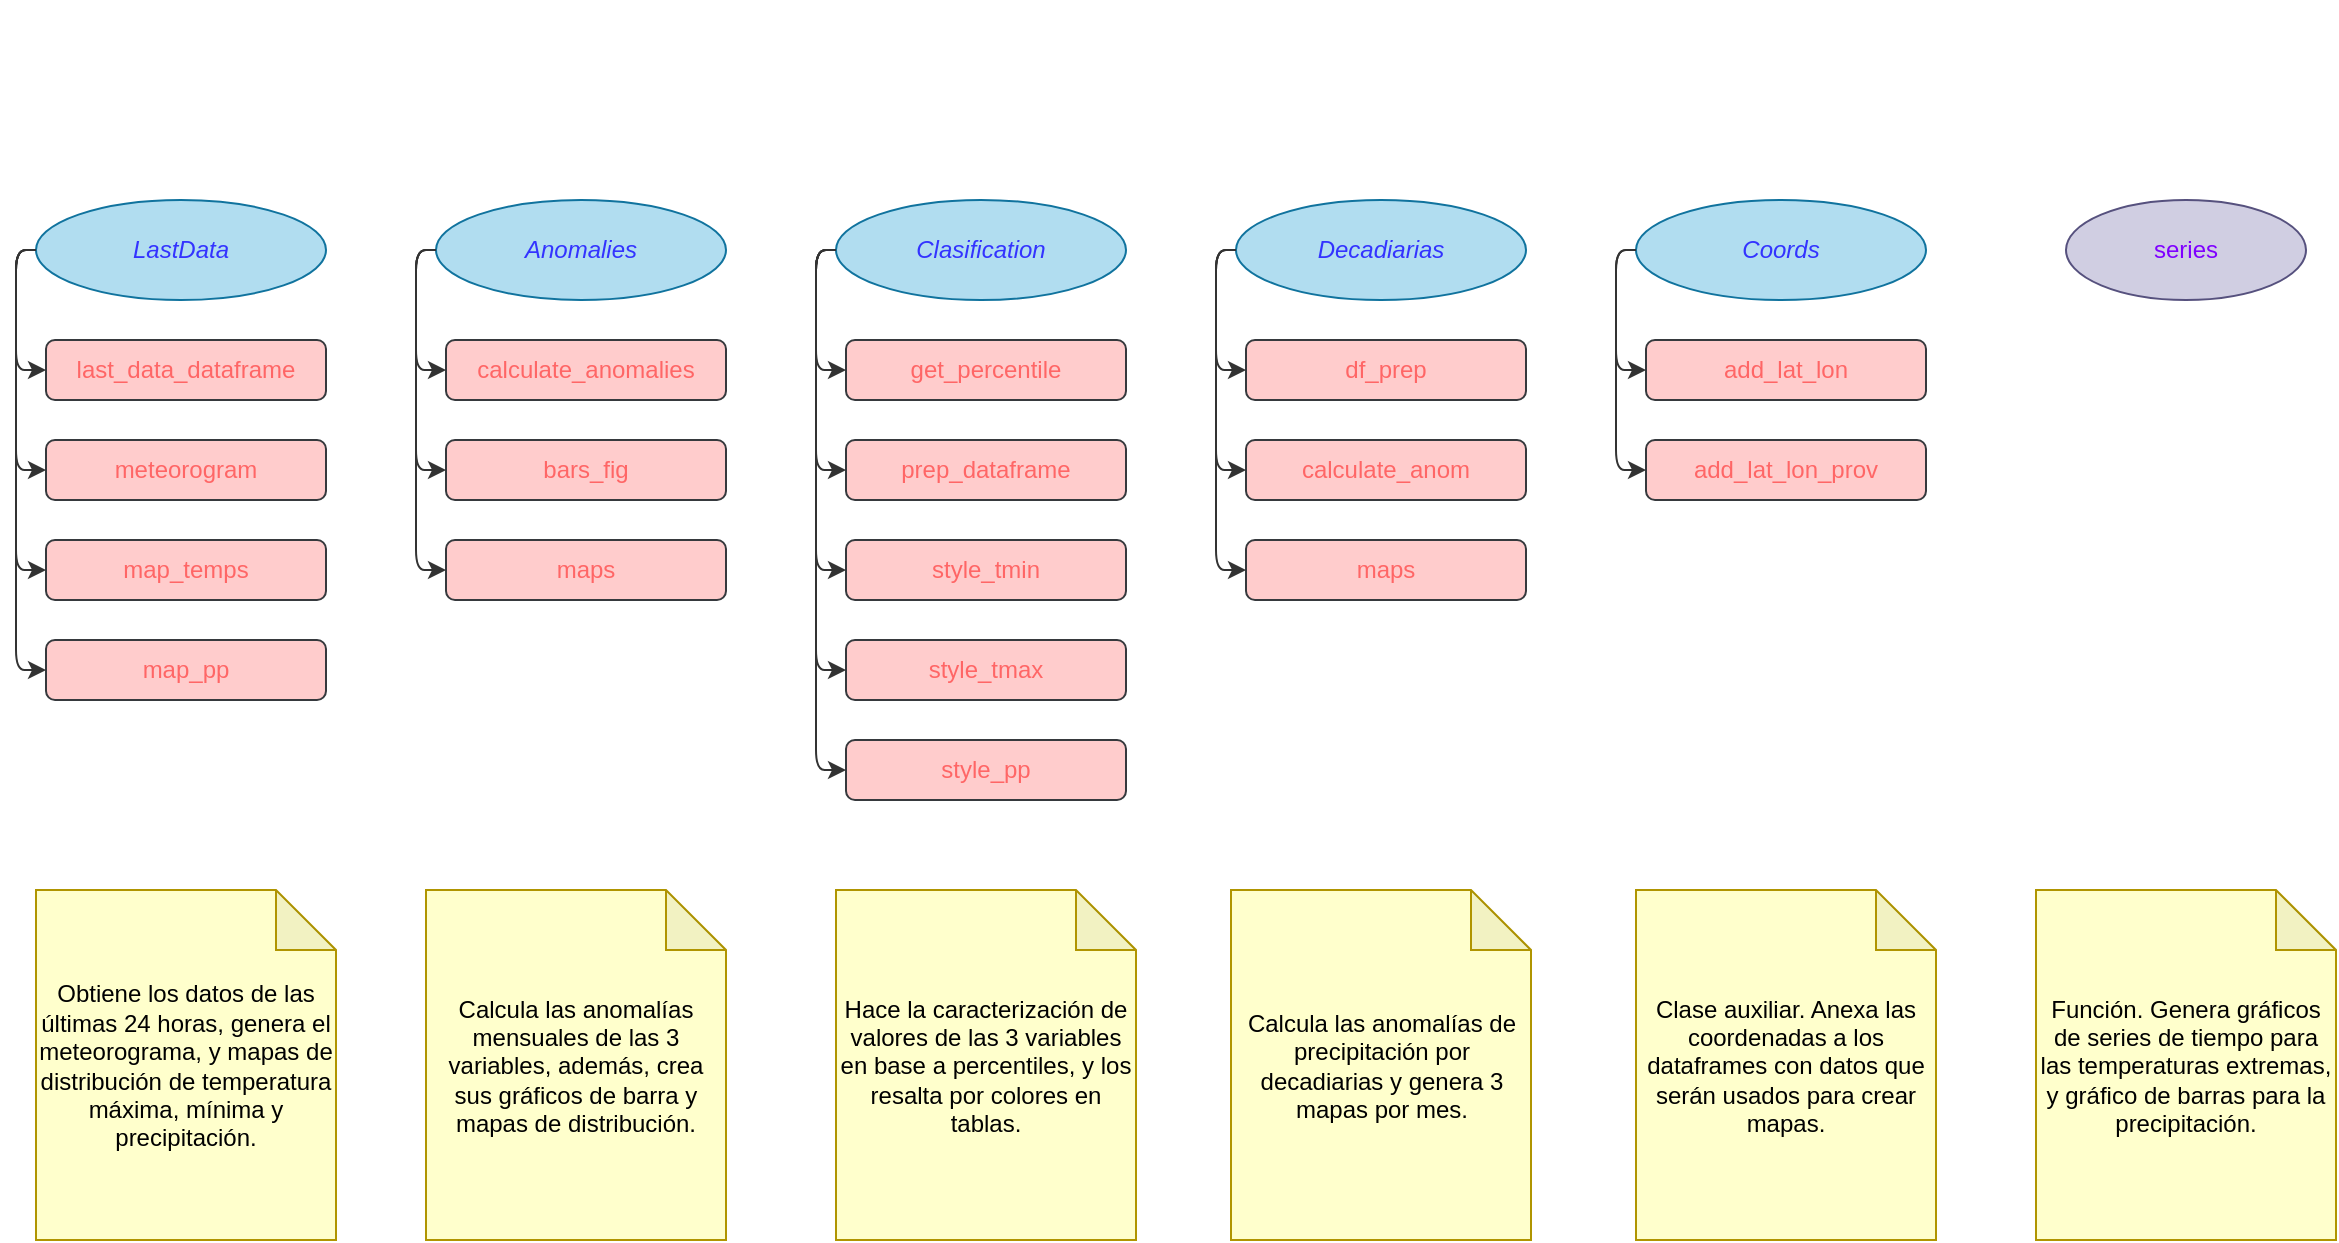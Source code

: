 <mxfile>
    <diagram id="LMcP1Wlrq45P4Tv21y-p" name="Page-1">
        <mxGraphModel dx="1202" dy="759" grid="1" gridSize="10" guides="1" tooltips="1" connect="1" arrows="1" fold="1" page="1" pageScale="1" pageWidth="1100" pageHeight="850" background="#ffffff" math="0" shadow="0">
            <root>
                <mxCell id="0"/>
                <mxCell id="1" parent="0"/>
                <mxCell id="89" value="" style="group;movable=0;resizable=0;rotatable=0;deletable=0;editable=0;connectable=0;" parent="1" vertex="1" connectable="0">
                    <mxGeometry x="310" y="40" width="600" height="470" as="geometry"/>
                </mxCell>
                <mxCell id="99" value="" style="group" parent="1" vertex="1" connectable="0">
                    <mxGeometry x="110" y="140" width="145" height="250" as="geometry"/>
                </mxCell>
                <mxCell id="90" value="&lt;i style=&quot;&quot;&gt;&lt;font color=&quot;#3333ff&quot;&gt;LastData&lt;/font&gt;&lt;/i&gt;" style="ellipse;whiteSpace=wrap;html=1;fillColor=#b1ddf0;strokeColor=#10739e;" parent="99" vertex="1">
                    <mxGeometry width="145" height="50" as="geometry"/>
                </mxCell>
                <mxCell id="91" value="&lt;font color=&quot;#ff6666&quot;&gt;last_data_dataframe&lt;/font&gt;" style="rounded=1;whiteSpace=wrap;html=1;fillStyle=solid;fillColor=#ffcccc;strokeColor=#36393d;" parent="99" vertex="1">
                    <mxGeometry x="5" y="70" width="140" height="30" as="geometry"/>
                </mxCell>
                <mxCell id="98" style="edgeStyle=orthogonalEdgeStyle;html=1;exitX=0;exitY=0.5;exitDx=0;exitDy=0;entryX=0;entryY=0.5;entryDx=0;entryDy=0;strokeColor=#333333;" parent="99" source="90" target="91" edge="1">
                    <mxGeometry relative="1" as="geometry"/>
                </mxCell>
                <mxCell id="92" value="&lt;font color=&quot;#ff6666&quot;&gt;meteorogram&lt;/font&gt;" style="rounded=1;whiteSpace=wrap;html=1;fillStyle=solid;fillColor=#ffcccc;strokeColor=#36393d;" parent="99" vertex="1">
                    <mxGeometry x="5" y="120" width="140" height="30" as="geometry"/>
                </mxCell>
                <mxCell id="97" style="edgeStyle=orthogonalEdgeStyle;html=1;exitX=0;exitY=0.5;exitDx=0;exitDy=0;entryX=0;entryY=0.5;entryDx=0;entryDy=0;strokeColor=#333333;" parent="99" source="90" target="92" edge="1">
                    <mxGeometry relative="1" as="geometry"/>
                </mxCell>
                <mxCell id="93" value="&lt;font color=&quot;#ff6666&quot;&gt;map_temps&lt;/font&gt;" style="rounded=1;whiteSpace=wrap;html=1;fillStyle=solid;fillColor=#ffcccc;strokeColor=#36393d;" parent="99" vertex="1">
                    <mxGeometry x="5" y="170" width="140" height="30" as="geometry"/>
                </mxCell>
                <mxCell id="96" style="edgeStyle=orthogonalEdgeStyle;html=1;exitX=0;exitY=0.5;exitDx=0;exitDy=0;entryX=0;entryY=0.5;entryDx=0;entryDy=0;strokeColor=#333333;" parent="99" source="90" target="93" edge="1">
                    <mxGeometry relative="1" as="geometry"/>
                </mxCell>
                <mxCell id="94" value="&lt;font color=&quot;#ff6666&quot;&gt;map_pp&lt;/font&gt;" style="rounded=1;whiteSpace=wrap;html=1;fillStyle=solid;fillColor=#ffcccc;strokeColor=#36393d;" parent="99" vertex="1">
                    <mxGeometry x="5" y="220" width="140" height="30" as="geometry"/>
                </mxCell>
                <mxCell id="95" style="edgeStyle=orthogonalEdgeStyle;html=1;exitX=0;exitY=0.5;exitDx=0;exitDy=0;entryX=0;entryY=0.5;entryDx=0;entryDy=0;strokeColor=#333333;" parent="99" source="90" target="94" edge="1">
                    <mxGeometry relative="1" as="geometry"/>
                </mxCell>
                <mxCell id="100" value="&lt;font color=&quot;#7f00ff&quot;&gt;series&lt;/font&gt;" style="ellipse;whiteSpace=wrap;html=1;fillColor=#d0cee2;strokeColor=#56517e;" parent="1" vertex="1">
                    <mxGeometry x="1125" y="140" width="120" height="50" as="geometry"/>
                </mxCell>
                <mxCell id="101" value="" style="group" parent="1" vertex="1" connectable="0">
                    <mxGeometry x="310" y="140" width="145" height="250" as="geometry"/>
                </mxCell>
                <mxCell id="102" value="&lt;i style=&quot;&quot;&gt;&lt;font color=&quot;#3333ff&quot;&gt;Anomalies&lt;/font&gt;&lt;/i&gt;" style="ellipse;whiteSpace=wrap;html=1;fillColor=#b1ddf0;strokeColor=#10739e;" parent="101" vertex="1">
                    <mxGeometry width="145" height="50" as="geometry"/>
                </mxCell>
                <mxCell id="103" value="&lt;font color=&quot;#ff6666&quot;&gt;calculate_anomalies&lt;/font&gt;" style="rounded=1;whiteSpace=wrap;html=1;fillStyle=solid;fillColor=#ffcccc;strokeColor=#36393d;" parent="101" vertex="1">
                    <mxGeometry x="5" y="70" width="140" height="30" as="geometry"/>
                </mxCell>
                <mxCell id="104" style="edgeStyle=orthogonalEdgeStyle;html=1;exitX=0;exitY=0.5;exitDx=0;exitDy=0;entryX=0;entryY=0.5;entryDx=0;entryDy=0;strokeColor=#333333;" parent="101" source="102" target="103" edge="1">
                    <mxGeometry relative="1" as="geometry"/>
                </mxCell>
                <mxCell id="105" value="&lt;font color=&quot;#ff6666&quot;&gt;bars_fig&lt;/font&gt;" style="rounded=1;whiteSpace=wrap;html=1;fillStyle=solid;fillColor=#ffcccc;strokeColor=#36393d;" parent="101" vertex="1">
                    <mxGeometry x="5" y="120" width="140" height="30" as="geometry"/>
                </mxCell>
                <mxCell id="106" style="edgeStyle=orthogonalEdgeStyle;html=1;exitX=0;exitY=0.5;exitDx=0;exitDy=0;entryX=0;entryY=0.5;entryDx=0;entryDy=0;strokeColor=#333333;" parent="101" source="102" target="105" edge="1">
                    <mxGeometry relative="1" as="geometry"/>
                </mxCell>
                <mxCell id="107" value="&lt;font color=&quot;#ff6666&quot;&gt;maps&lt;/font&gt;" style="rounded=1;whiteSpace=wrap;html=1;fillStyle=solid;fillColor=#ffcccc;strokeColor=#36393d;" parent="101" vertex="1">
                    <mxGeometry x="5" y="170" width="140" height="30" as="geometry"/>
                </mxCell>
                <mxCell id="108" style="edgeStyle=orthogonalEdgeStyle;html=1;exitX=0;exitY=0.5;exitDx=0;exitDy=0;entryX=0;entryY=0.5;entryDx=0;entryDy=0;strokeColor=#333333;" parent="101" source="102" target="107" edge="1">
                    <mxGeometry relative="1" as="geometry"/>
                </mxCell>
                <mxCell id="123" value="" style="group" parent="1" vertex="1" connectable="0">
                    <mxGeometry x="510" y="140" width="145" height="300" as="geometry"/>
                </mxCell>
                <mxCell id="111" value="" style="group" parent="123" vertex="1" connectable="0">
                    <mxGeometry width="145" height="250" as="geometry"/>
                </mxCell>
                <mxCell id="112" value="&lt;i style=&quot;&quot;&gt;&lt;font color=&quot;#3333ff&quot;&gt;Clasification&lt;/font&gt;&lt;/i&gt;" style="ellipse;whiteSpace=wrap;html=1;fillColor=#b1ddf0;strokeColor=#10739e;" parent="111" vertex="1">
                    <mxGeometry width="145" height="50" as="geometry"/>
                </mxCell>
                <mxCell id="113" value="&lt;font color=&quot;#ff6666&quot;&gt;get_percentile&lt;/font&gt;" style="rounded=1;whiteSpace=wrap;html=1;fillStyle=solid;fillColor=#ffcccc;strokeColor=#36393d;" parent="111" vertex="1">
                    <mxGeometry x="5" y="70" width="140" height="30" as="geometry"/>
                </mxCell>
                <mxCell id="114" style="edgeStyle=orthogonalEdgeStyle;html=1;exitX=0;exitY=0.5;exitDx=0;exitDy=0;entryX=0;entryY=0.5;entryDx=0;entryDy=0;strokeColor=#333333;" parent="111" source="112" target="113" edge="1">
                    <mxGeometry relative="1" as="geometry"/>
                </mxCell>
                <mxCell id="115" value="&lt;font color=&quot;#ff6666&quot;&gt;prep_dataframe&lt;/font&gt;" style="rounded=1;whiteSpace=wrap;html=1;fillStyle=solid;fillColor=#ffcccc;strokeColor=#36393d;" parent="111" vertex="1">
                    <mxGeometry x="5" y="120" width="140" height="30" as="geometry"/>
                </mxCell>
                <mxCell id="116" style="edgeStyle=orthogonalEdgeStyle;html=1;exitX=0;exitY=0.5;exitDx=0;exitDy=0;entryX=0;entryY=0.5;entryDx=0;entryDy=0;strokeColor=#333333;" parent="111" source="112" target="115" edge="1">
                    <mxGeometry relative="1" as="geometry"/>
                </mxCell>
                <mxCell id="117" value="&lt;font color=&quot;#ff6666&quot;&gt;style_tmin&lt;/font&gt;" style="rounded=1;whiteSpace=wrap;html=1;fillStyle=solid;fillColor=#ffcccc;strokeColor=#36393d;" parent="111" vertex="1">
                    <mxGeometry x="5" y="170" width="140" height="30" as="geometry"/>
                </mxCell>
                <mxCell id="118" style="edgeStyle=orthogonalEdgeStyle;html=1;exitX=0;exitY=0.5;exitDx=0;exitDy=0;entryX=0;entryY=0.5;entryDx=0;entryDy=0;strokeColor=#333333;" parent="111" source="112" target="117" edge="1">
                    <mxGeometry relative="1" as="geometry"/>
                </mxCell>
                <mxCell id="119" value="&lt;font color=&quot;#ff6666&quot;&gt;style_tmax&lt;/font&gt;" style="rounded=1;whiteSpace=wrap;html=1;fillStyle=solid;fillColor=#ffcccc;strokeColor=#36393d;" parent="111" vertex="1">
                    <mxGeometry x="5" y="220" width="140" height="30" as="geometry"/>
                </mxCell>
                <mxCell id="120" style="edgeStyle=orthogonalEdgeStyle;html=1;exitX=0;exitY=0.5;exitDx=0;exitDy=0;entryX=0;entryY=0.5;entryDx=0;entryDy=0;strokeColor=#333333;" parent="111" source="112" target="119" edge="1">
                    <mxGeometry relative="1" as="geometry"/>
                </mxCell>
                <mxCell id="121" value="&lt;font color=&quot;#ff6666&quot;&gt;style_pp&lt;/font&gt;" style="rounded=1;whiteSpace=wrap;html=1;fillStyle=solid;fillColor=#ffcccc;strokeColor=#36393d;" parent="123" vertex="1">
                    <mxGeometry x="5" y="270" width="140" height="30" as="geometry"/>
                </mxCell>
                <mxCell id="122" style="edgeStyle=orthogonalEdgeStyle;html=1;exitX=0;exitY=0.5;exitDx=0;exitDy=0;entryX=0;entryY=0.5;entryDx=0;entryDy=0;strokeColor=#333333;fontColor=#7F00FF;" parent="123" source="112" target="121" edge="1">
                    <mxGeometry relative="1" as="geometry"/>
                </mxCell>
                <mxCell id="138" value="" style="group" parent="1" vertex="1" connectable="0">
                    <mxGeometry x="710" y="140" width="145" height="200" as="geometry"/>
                </mxCell>
                <mxCell id="126" value="&lt;i style=&quot;&quot;&gt;&lt;font color=&quot;#3333ff&quot;&gt;Decadiarias&lt;/font&gt;&lt;/i&gt;" style="ellipse;whiteSpace=wrap;html=1;fillColor=#b1ddf0;strokeColor=#10739e;" parent="138" vertex="1">
                    <mxGeometry width="145" height="50" as="geometry"/>
                </mxCell>
                <mxCell id="127" value="&lt;font color=&quot;#ff6666&quot;&gt;df_prep&lt;/font&gt;" style="rounded=1;whiteSpace=wrap;html=1;fillStyle=solid;fillColor=#ffcccc;strokeColor=#36393d;" parent="138" vertex="1">
                    <mxGeometry x="5" y="70" width="140" height="30" as="geometry"/>
                </mxCell>
                <mxCell id="128" style="edgeStyle=orthogonalEdgeStyle;html=1;exitX=0;exitY=0.5;exitDx=0;exitDy=0;entryX=0;entryY=0.5;entryDx=0;entryDy=0;strokeColor=#333333;" parent="138" source="126" target="127" edge="1">
                    <mxGeometry relative="1" as="geometry"/>
                </mxCell>
                <mxCell id="129" value="&lt;font color=&quot;#ff6666&quot;&gt;calculate_anom&lt;/font&gt;" style="rounded=1;whiteSpace=wrap;html=1;fillStyle=solid;fillColor=#ffcccc;strokeColor=#36393d;" parent="138" vertex="1">
                    <mxGeometry x="5" y="120" width="140" height="30" as="geometry"/>
                </mxCell>
                <mxCell id="130" style="edgeStyle=orthogonalEdgeStyle;html=1;exitX=0;exitY=0.5;exitDx=0;exitDy=0;entryX=0;entryY=0.5;entryDx=0;entryDy=0;strokeColor=#333333;" parent="138" source="126" target="129" edge="1">
                    <mxGeometry relative="1" as="geometry"/>
                </mxCell>
                <mxCell id="131" value="&lt;font color=&quot;#ff6666&quot;&gt;maps&lt;/font&gt;" style="rounded=1;whiteSpace=wrap;html=1;fillStyle=solid;fillColor=#ffcccc;strokeColor=#36393d;" parent="138" vertex="1">
                    <mxGeometry x="5" y="170" width="140" height="30" as="geometry"/>
                </mxCell>
                <mxCell id="132" style="edgeStyle=orthogonalEdgeStyle;html=1;exitX=0;exitY=0.5;exitDx=0;exitDy=0;entryX=0;entryY=0.5;entryDx=0;entryDy=0;strokeColor=#333333;" parent="138" source="126" target="131" edge="1">
                    <mxGeometry relative="1" as="geometry"/>
                </mxCell>
                <mxCell id="147" value="" style="group" parent="1" vertex="1" connectable="0">
                    <mxGeometry x="910" y="140" width="145" height="150" as="geometry"/>
                </mxCell>
                <mxCell id="140" value="&lt;i style=&quot;&quot;&gt;&lt;font color=&quot;#3333ff&quot;&gt;Coords&lt;/font&gt;&lt;/i&gt;" style="ellipse;whiteSpace=wrap;html=1;fillColor=#b1ddf0;strokeColor=#10739e;" parent="147" vertex="1">
                    <mxGeometry width="145" height="50" as="geometry"/>
                </mxCell>
                <mxCell id="141" value="&lt;font color=&quot;#ff6666&quot;&gt;add_lat_lon&lt;/font&gt;" style="rounded=1;whiteSpace=wrap;html=1;fillStyle=solid;fillColor=#ffcccc;strokeColor=#36393d;" parent="147" vertex="1">
                    <mxGeometry x="5" y="70" width="140" height="30" as="geometry"/>
                </mxCell>
                <mxCell id="142" style="edgeStyle=orthogonalEdgeStyle;html=1;exitX=0;exitY=0.5;exitDx=0;exitDy=0;entryX=0;entryY=0.5;entryDx=0;entryDy=0;strokeColor=#333333;" parent="147" source="140" target="141" edge="1">
                    <mxGeometry relative="1" as="geometry"/>
                </mxCell>
                <mxCell id="143" value="&lt;font color=&quot;#ff6666&quot;&gt;add_lat_lon_prov&lt;/font&gt;" style="rounded=1;whiteSpace=wrap;html=1;fillStyle=solid;fillColor=#ffcccc;strokeColor=#36393d;" parent="147" vertex="1">
                    <mxGeometry x="5" y="120" width="140" height="30" as="geometry"/>
                </mxCell>
                <mxCell id="144" style="edgeStyle=orthogonalEdgeStyle;html=1;exitX=0;exitY=0.5;exitDx=0;exitDy=0;entryX=0;entryY=0.5;entryDx=0;entryDy=0;strokeColor=#333333;" parent="147" source="140" target="143" edge="1">
                    <mxGeometry relative="1" as="geometry"/>
                </mxCell>
                <mxCell id="148" value="Obtiene los datos de las últimas 24 horas, genera el meteorograma, y mapas de distribución de temperatura máxima, mínima y precipitación." style="shape=note;whiteSpace=wrap;html=1;backgroundOutline=1;darkOpacity=0.05;fillColor=#FFFFCC;fontColor=#000000;strokeColor=#B09500;" vertex="1" parent="1">
                    <mxGeometry x="110" y="485" width="150" height="175" as="geometry"/>
                </mxCell>
                <mxCell id="149" value="Calcula las anomalías mensuales de las 3 variables, además, crea sus gráficos de barra y mapas de distribución." style="shape=note;whiteSpace=wrap;html=1;backgroundOutline=1;darkOpacity=0.05;fillColor=#FFFFCC;fontColor=#000000;strokeColor=#B09500;" vertex="1" parent="1">
                    <mxGeometry x="305" y="485" width="150" height="175" as="geometry"/>
                </mxCell>
                <mxCell id="150" value="Hace la caracterización de valores de las 3 variables en base a percentiles, y los resalta por colores en tablas." style="shape=note;whiteSpace=wrap;html=1;backgroundOutline=1;darkOpacity=0.05;fillColor=#FFFFCC;fontColor=#000000;strokeColor=#B09500;" vertex="1" parent="1">
                    <mxGeometry x="510" y="485" width="150" height="175" as="geometry"/>
                </mxCell>
                <mxCell id="151" value="Calcula las anomalías de precipitación por decadiarias y genera 3 mapas por mes." style="shape=note;whiteSpace=wrap;html=1;backgroundOutline=1;darkOpacity=0.05;fillColor=#FFFFCC;fontColor=#000000;strokeColor=#B09500;" vertex="1" parent="1">
                    <mxGeometry x="707.5" y="485" width="150" height="175" as="geometry"/>
                </mxCell>
                <mxCell id="152" value="Clase auxiliar. Anexa las coordenadas a los dataframes con datos que serán usados para crear mapas." style="shape=note;whiteSpace=wrap;html=1;backgroundOutline=1;darkOpacity=0.05;fillColor=#FFFFCC;fontColor=#000000;strokeColor=#B09500;" vertex="1" parent="1">
                    <mxGeometry x="910" y="485" width="150" height="175" as="geometry"/>
                </mxCell>
                <mxCell id="153" value="Función. Genera gráficos de series de tiempo para las temperaturas extremas, y gráfico de barras para la precipitación." style="shape=note;whiteSpace=wrap;html=1;backgroundOutline=1;darkOpacity=0.05;fillColor=#FFFFCC;fontColor=#000000;strokeColor=#B09500;" vertex="1" parent="1">
                    <mxGeometry x="1110" y="485" width="150" height="175" as="geometry"/>
                </mxCell>
            </root>
        </mxGraphModel>
    </diagram>
</mxfile>